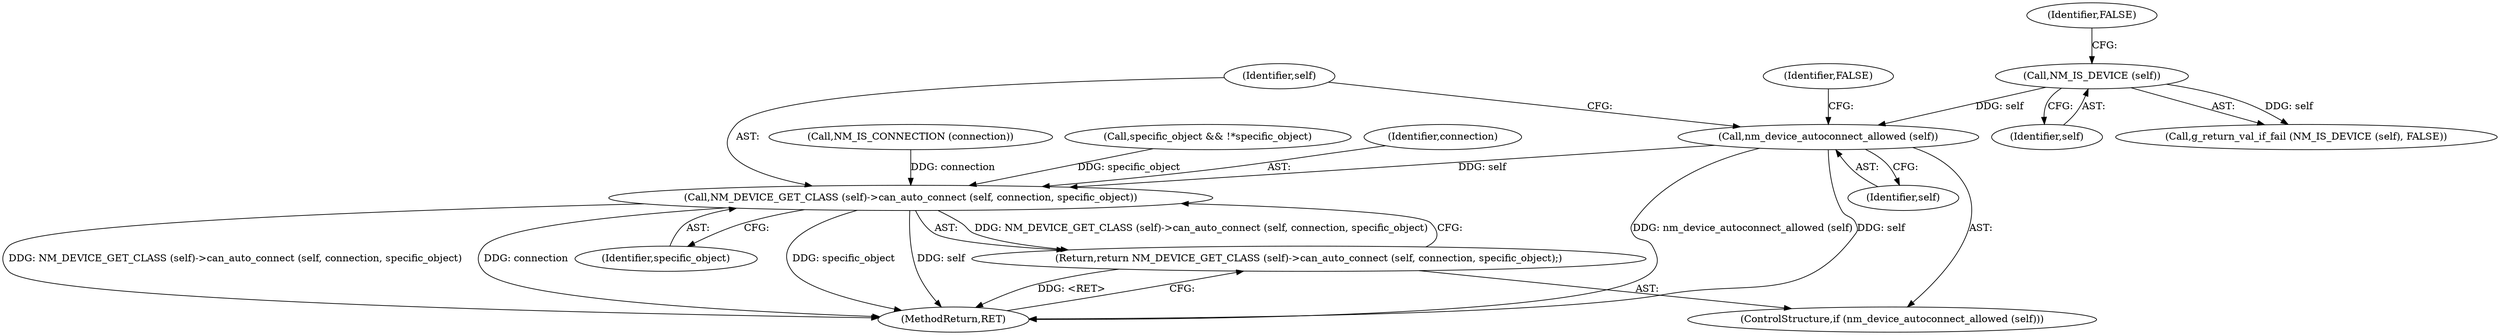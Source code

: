 digraph "0_NetworkManager_d5fc88e573fa58b93034b04d35a2454f5d28cad9@API" {
"1002795" [label="(Call,nm_device_autoconnect_allowed (self))"];
"1002780" [label="(Call,NM_IS_DEVICE (self))"];
"1002798" [label="(Call,NM_DEVICE_GET_CLASS (self)->can_auto_connect (self, connection, specific_object))"];
"1002797" [label="(Return,return NM_DEVICE_GET_CLASS (self)->can_auto_connect (self, connection, specific_object);)"];
"1002803" [label="(Identifier,FALSE)"];
"1002784" [label="(Call,NM_IS_CONNECTION (connection))"];
"1002797" [label="(Return,return NM_DEVICE_GET_CLASS (self)->can_auto_connect (self, connection, specific_object);)"];
"1002788" [label="(Call,specific_object && !*specific_object)"];
"1002782" [label="(Identifier,FALSE)"];
"1002780" [label="(Call,NM_IS_DEVICE (self))"];
"1002796" [label="(Identifier,self)"];
"1007368" [label="(MethodReturn,RET)"];
"1002800" [label="(Identifier,connection)"];
"1002781" [label="(Identifier,self)"];
"1002794" [label="(ControlStructure,if (nm_device_autoconnect_allowed (self)))"];
"1002798" [label="(Call,NM_DEVICE_GET_CLASS (self)->can_auto_connect (self, connection, specific_object))"];
"1002779" [label="(Call,g_return_val_if_fail (NM_IS_DEVICE (self), FALSE))"];
"1002801" [label="(Identifier,specific_object)"];
"1002795" [label="(Call,nm_device_autoconnect_allowed (self))"];
"1002799" [label="(Identifier,self)"];
"1002795" -> "1002794"  [label="AST: "];
"1002795" -> "1002796"  [label="CFG: "];
"1002796" -> "1002795"  [label="AST: "];
"1002799" -> "1002795"  [label="CFG: "];
"1002803" -> "1002795"  [label="CFG: "];
"1002795" -> "1007368"  [label="DDG: self"];
"1002795" -> "1007368"  [label="DDG: nm_device_autoconnect_allowed (self)"];
"1002780" -> "1002795"  [label="DDG: self"];
"1002795" -> "1002798"  [label="DDG: self"];
"1002780" -> "1002779"  [label="AST: "];
"1002780" -> "1002781"  [label="CFG: "];
"1002781" -> "1002780"  [label="AST: "];
"1002782" -> "1002780"  [label="CFG: "];
"1002780" -> "1002779"  [label="DDG: self"];
"1002798" -> "1002797"  [label="AST: "];
"1002798" -> "1002801"  [label="CFG: "];
"1002799" -> "1002798"  [label="AST: "];
"1002800" -> "1002798"  [label="AST: "];
"1002801" -> "1002798"  [label="AST: "];
"1002797" -> "1002798"  [label="CFG: "];
"1002798" -> "1007368"  [label="DDG: NM_DEVICE_GET_CLASS (self)->can_auto_connect (self, connection, specific_object)"];
"1002798" -> "1007368"  [label="DDG: connection"];
"1002798" -> "1007368"  [label="DDG: specific_object"];
"1002798" -> "1007368"  [label="DDG: self"];
"1002798" -> "1002797"  [label="DDG: NM_DEVICE_GET_CLASS (self)->can_auto_connect (self, connection, specific_object)"];
"1002784" -> "1002798"  [label="DDG: connection"];
"1002788" -> "1002798"  [label="DDG: specific_object"];
"1002797" -> "1002794"  [label="AST: "];
"1007368" -> "1002797"  [label="CFG: "];
"1002797" -> "1007368"  [label="DDG: <RET>"];
}
